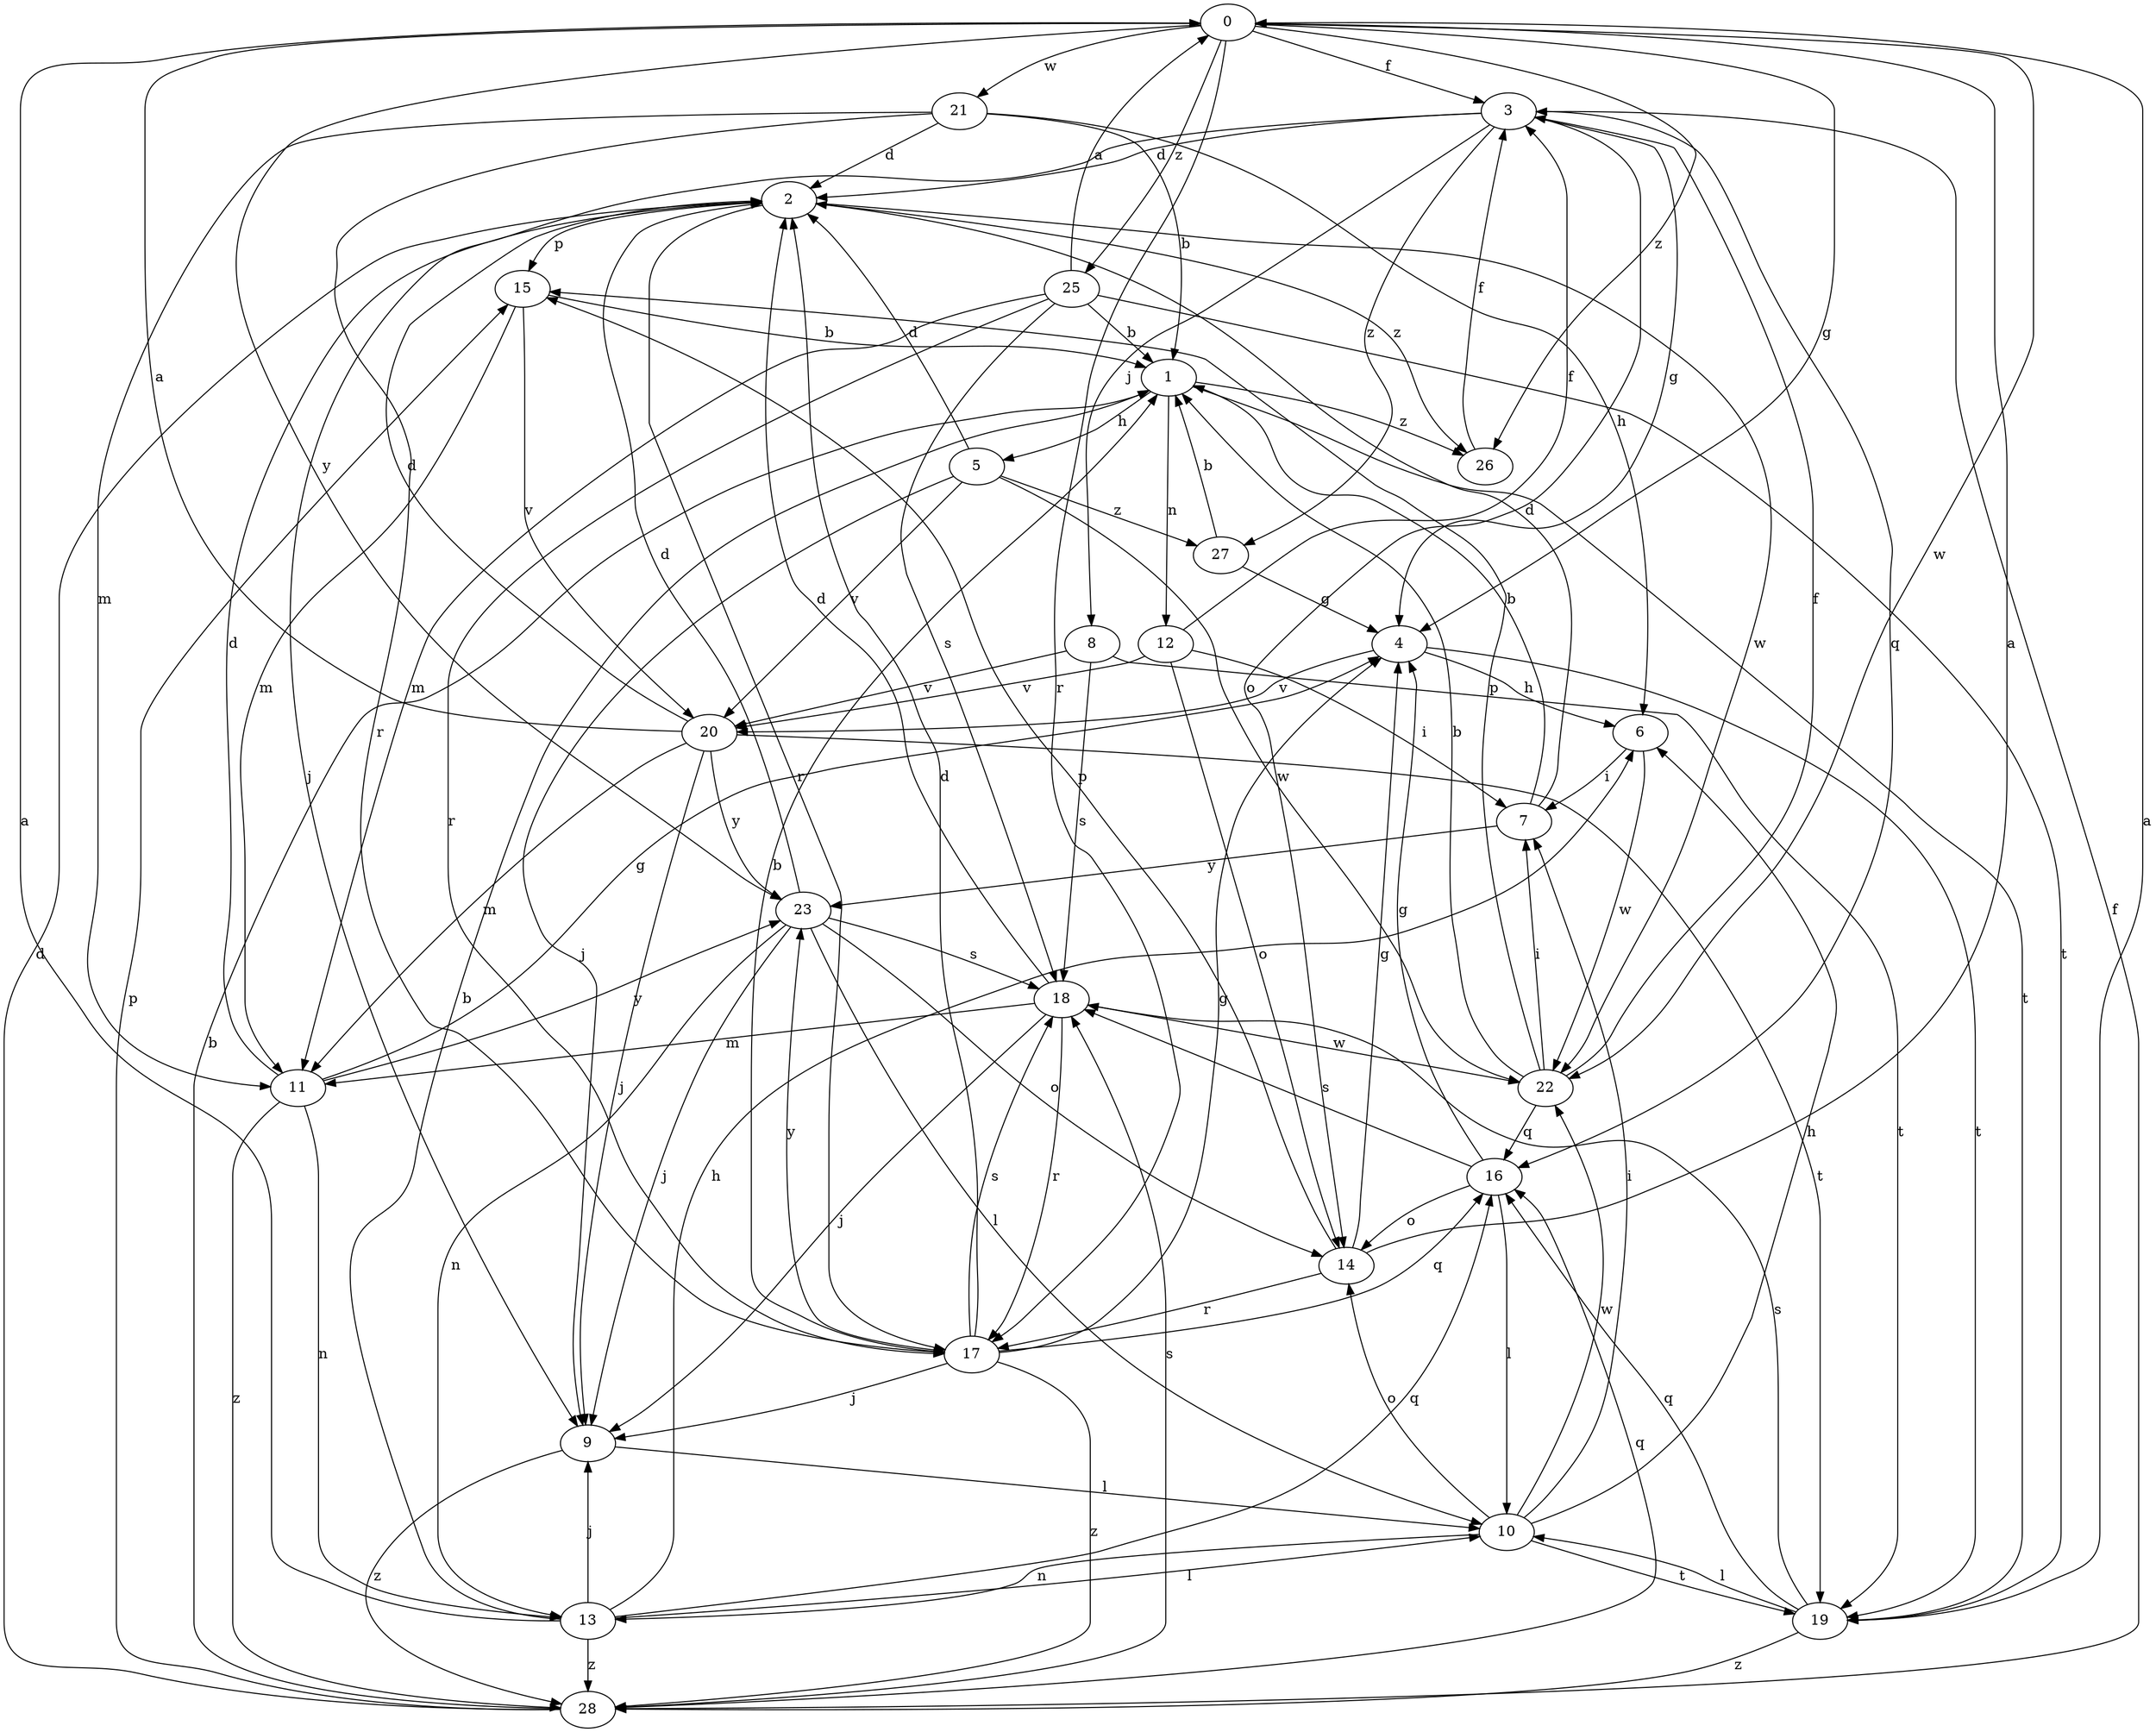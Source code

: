 strict digraph  {
0;
1;
2;
3;
4;
5;
6;
7;
8;
9;
10;
11;
12;
13;
14;
15;
16;
17;
18;
19;
20;
21;
22;
23;
25;
26;
27;
28;
0 -> 3  [label=f];
0 -> 4  [label=g];
0 -> 17  [label=r];
0 -> 21  [label=w];
0 -> 22  [label=w];
0 -> 23  [label=y];
0 -> 25  [label=z];
0 -> 26  [label=z];
1 -> 5  [label=h];
1 -> 12  [label=n];
1 -> 19  [label=t];
1 -> 26  [label=z];
2 -> 15  [label=p];
2 -> 17  [label=r];
2 -> 22  [label=w];
2 -> 26  [label=z];
3 -> 2  [label=d];
3 -> 4  [label=g];
3 -> 8  [label=j];
3 -> 9  [label=j];
3 -> 14  [label=o];
3 -> 16  [label=q];
3 -> 27  [label=z];
4 -> 6  [label=h];
4 -> 19  [label=t];
4 -> 20  [label=v];
5 -> 2  [label=d];
5 -> 9  [label=j];
5 -> 20  [label=v];
5 -> 22  [label=w];
5 -> 27  [label=z];
6 -> 7  [label=i];
6 -> 22  [label=w];
7 -> 1  [label=b];
7 -> 2  [label=d];
7 -> 23  [label=y];
8 -> 18  [label=s];
8 -> 19  [label=t];
8 -> 20  [label=v];
9 -> 10  [label=l];
9 -> 28  [label=z];
10 -> 6  [label=h];
10 -> 7  [label=i];
10 -> 13  [label=n];
10 -> 14  [label=o];
10 -> 19  [label=t];
10 -> 22  [label=w];
11 -> 2  [label=d];
11 -> 4  [label=g];
11 -> 13  [label=n];
11 -> 23  [label=y];
11 -> 28  [label=z];
12 -> 3  [label=f];
12 -> 7  [label=i];
12 -> 14  [label=o];
12 -> 20  [label=v];
13 -> 0  [label=a];
13 -> 1  [label=b];
13 -> 6  [label=h];
13 -> 9  [label=j];
13 -> 10  [label=l];
13 -> 16  [label=q];
13 -> 28  [label=z];
14 -> 0  [label=a];
14 -> 4  [label=g];
14 -> 15  [label=p];
14 -> 17  [label=r];
15 -> 1  [label=b];
15 -> 11  [label=m];
15 -> 20  [label=v];
16 -> 4  [label=g];
16 -> 10  [label=l];
16 -> 14  [label=o];
16 -> 18  [label=s];
17 -> 1  [label=b];
17 -> 2  [label=d];
17 -> 4  [label=g];
17 -> 9  [label=j];
17 -> 16  [label=q];
17 -> 18  [label=s];
17 -> 23  [label=y];
17 -> 28  [label=z];
18 -> 2  [label=d];
18 -> 9  [label=j];
18 -> 11  [label=m];
18 -> 17  [label=r];
18 -> 22  [label=w];
19 -> 0  [label=a];
19 -> 10  [label=l];
19 -> 16  [label=q];
19 -> 18  [label=s];
19 -> 28  [label=z];
20 -> 0  [label=a];
20 -> 2  [label=d];
20 -> 9  [label=j];
20 -> 11  [label=m];
20 -> 19  [label=t];
20 -> 23  [label=y];
21 -> 1  [label=b];
21 -> 2  [label=d];
21 -> 6  [label=h];
21 -> 11  [label=m];
21 -> 17  [label=r];
22 -> 1  [label=b];
22 -> 3  [label=f];
22 -> 7  [label=i];
22 -> 15  [label=p];
22 -> 16  [label=q];
23 -> 2  [label=d];
23 -> 9  [label=j];
23 -> 10  [label=l];
23 -> 13  [label=n];
23 -> 14  [label=o];
23 -> 18  [label=s];
25 -> 0  [label=a];
25 -> 1  [label=b];
25 -> 11  [label=m];
25 -> 17  [label=r];
25 -> 18  [label=s];
25 -> 19  [label=t];
26 -> 3  [label=f];
27 -> 1  [label=b];
27 -> 4  [label=g];
28 -> 1  [label=b];
28 -> 2  [label=d];
28 -> 3  [label=f];
28 -> 15  [label=p];
28 -> 16  [label=q];
28 -> 18  [label=s];
}
